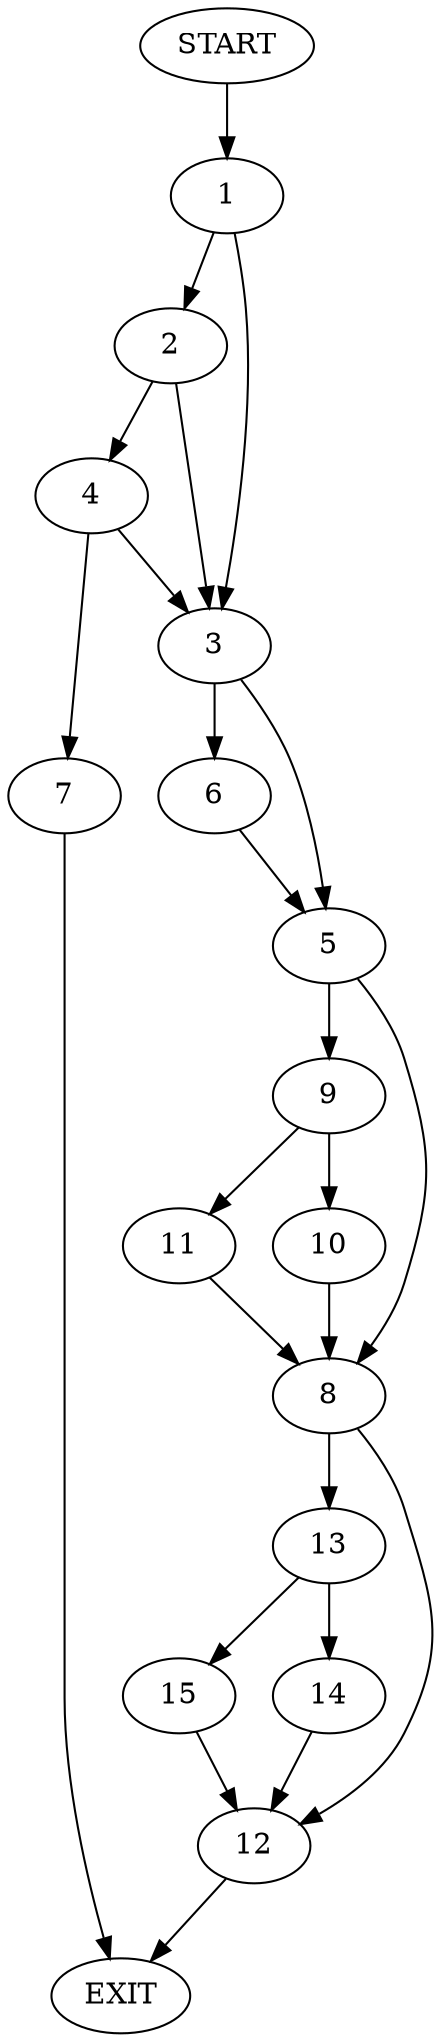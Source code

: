 digraph {
0 [label="START"]
16 [label="EXIT"]
0 -> 1
1 -> 2
1 -> 3
2 -> 3
2 -> 4
3 -> 5
3 -> 6
4 -> 3
4 -> 7
7 -> 16
5 -> 8
5 -> 9
6 -> 5
9 -> 10
9 -> 11
8 -> 12
8 -> 13
11 -> 8
10 -> 8
13 -> 14
13 -> 15
12 -> 16
14 -> 12
15 -> 12
}
